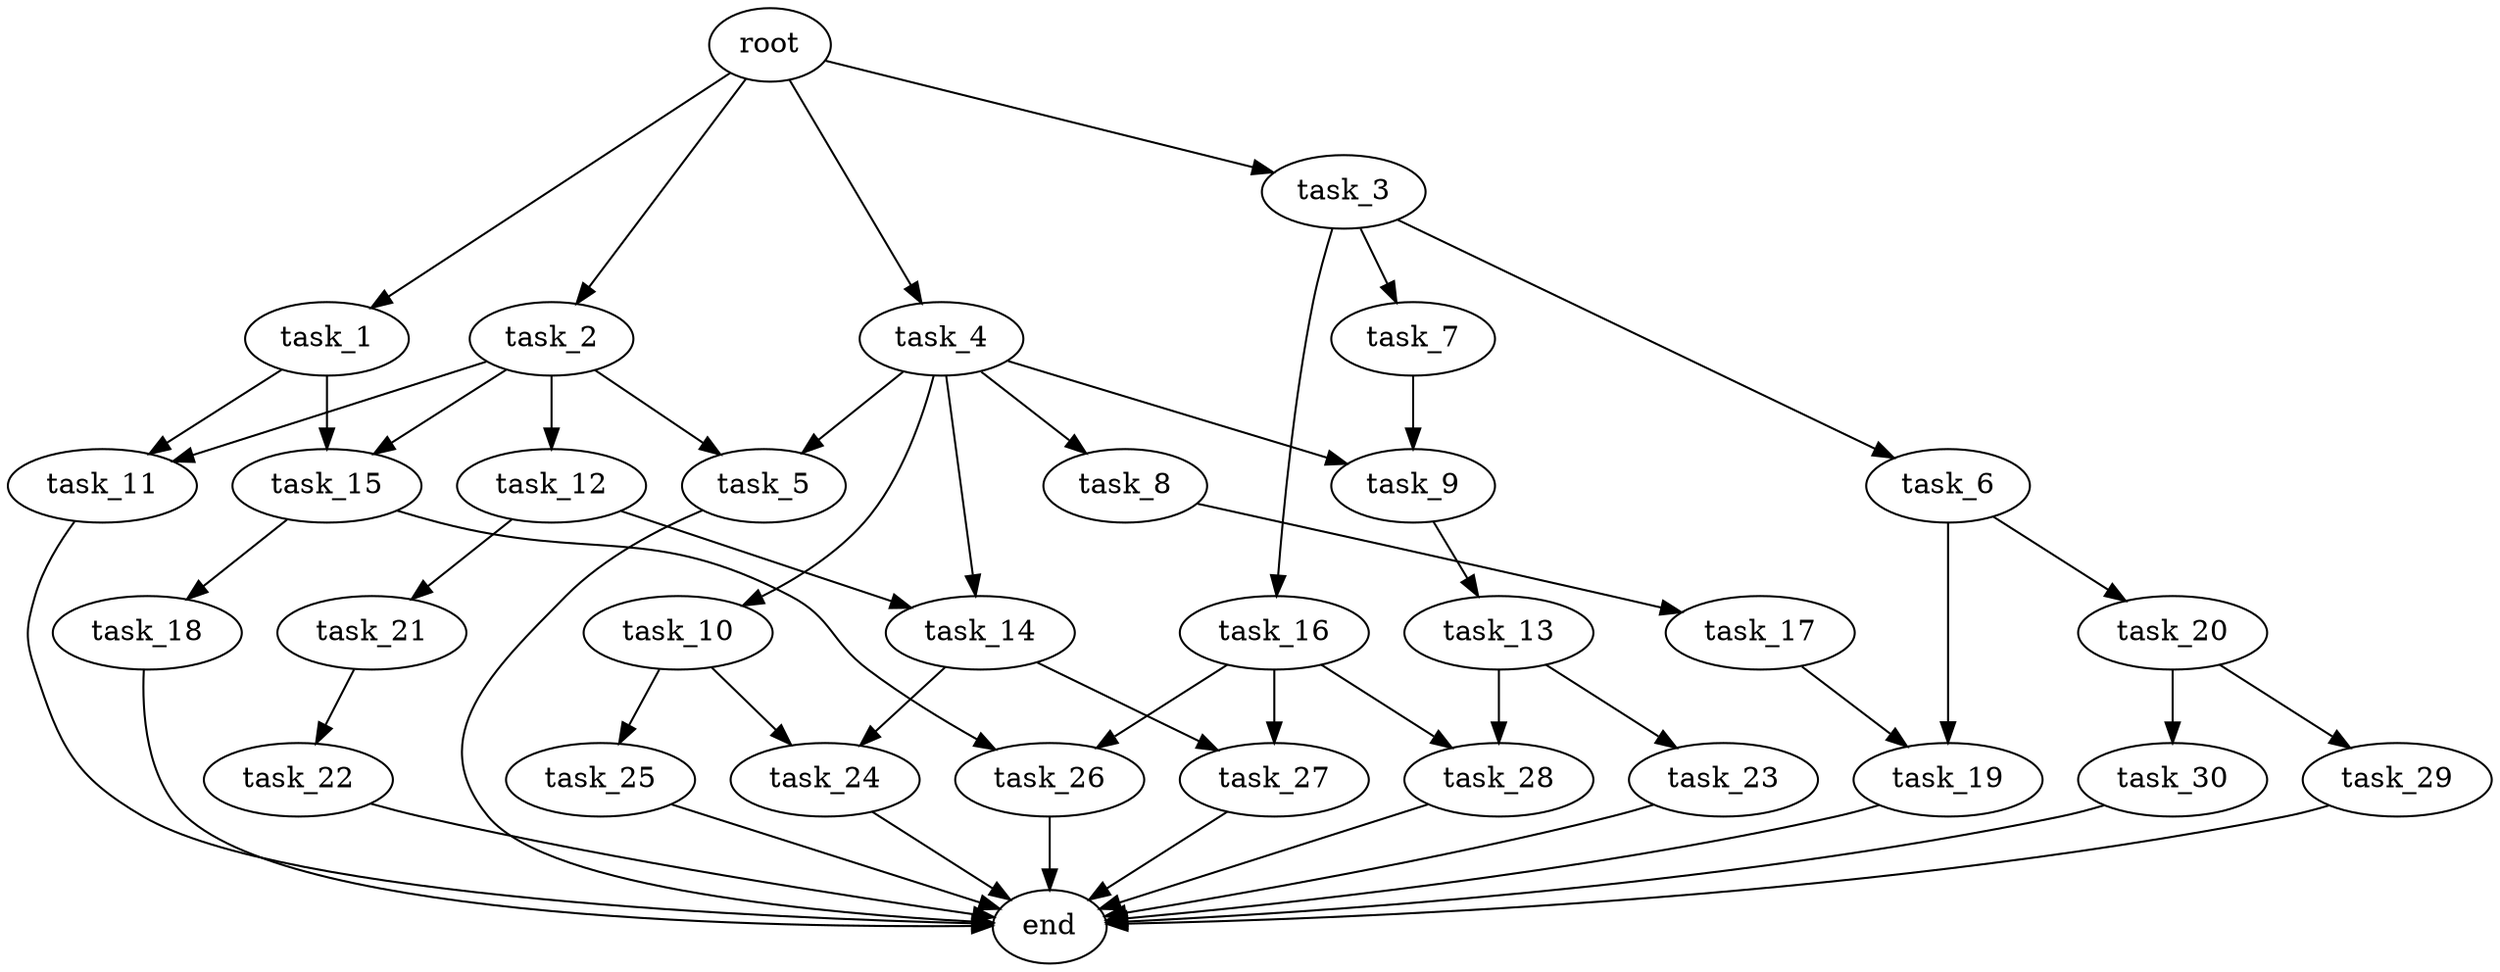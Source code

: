 digraph G {
  root [size="0.000000e+00"];
  task_1 [size="3.063450e+10"];
  task_2 [size="4.668945e+10"];
  task_3 [size="1.862421e+10"];
  task_4 [size="2.184779e+09"];
  task_5 [size="8.092404e+10"];
  task_6 [size="4.565000e+10"];
  task_7 [size="5.760076e+10"];
  task_8 [size="4.350250e+10"];
  task_9 [size="3.993935e+10"];
  task_10 [size="8.341130e+10"];
  task_11 [size="2.526495e+10"];
  task_12 [size="3.732775e+10"];
  task_13 [size="3.379445e+10"];
  task_14 [size="6.785880e+10"];
  task_15 [size="3.002433e+10"];
  task_16 [size="9.707686e+10"];
  task_17 [size="8.774450e+10"];
  task_18 [size="7.631967e+10"];
  task_19 [size="9.008754e+10"];
  task_20 [size="5.070101e+10"];
  task_21 [size="4.210439e+10"];
  task_22 [size="7.740950e+10"];
  task_23 [size="9.539865e+10"];
  task_24 [size="4.008101e+10"];
  task_25 [size="2.865232e+09"];
  task_26 [size="5.122531e+10"];
  task_27 [size="9.223614e+10"];
  task_28 [size="8.866066e+10"];
  task_29 [size="9.652391e+10"];
  task_30 [size="9.428520e+10"];
  end [size="0.000000e+00"];

  root -> task_1 [size="1.000000e-12"];
  root -> task_2 [size="1.000000e-12"];
  root -> task_3 [size="1.000000e-12"];
  root -> task_4 [size="1.000000e-12"];
  task_1 -> task_11 [size="1.263248e+08"];
  task_1 -> task_15 [size="1.501216e+08"];
  task_2 -> task_5 [size="4.046202e+08"];
  task_2 -> task_11 [size="1.263248e+08"];
  task_2 -> task_12 [size="3.732775e+08"];
  task_2 -> task_15 [size="1.501216e+08"];
  task_3 -> task_6 [size="4.565000e+08"];
  task_3 -> task_7 [size="5.760076e+08"];
  task_3 -> task_16 [size="9.707686e+08"];
  task_4 -> task_5 [size="4.046202e+08"];
  task_4 -> task_8 [size="4.350250e+08"];
  task_4 -> task_9 [size="1.996968e+08"];
  task_4 -> task_10 [size="8.341130e+08"];
  task_4 -> task_14 [size="3.392940e+08"];
  task_5 -> end [size="1.000000e-12"];
  task_6 -> task_19 [size="4.504377e+08"];
  task_6 -> task_20 [size="5.070101e+08"];
  task_7 -> task_9 [size="1.996968e+08"];
  task_8 -> task_17 [size="8.774450e+08"];
  task_9 -> task_13 [size="3.379445e+08"];
  task_10 -> task_24 [size="2.004050e+08"];
  task_10 -> task_25 [size="2.865232e+07"];
  task_11 -> end [size="1.000000e-12"];
  task_12 -> task_14 [size="3.392940e+08"];
  task_12 -> task_21 [size="4.210439e+08"];
  task_13 -> task_23 [size="9.539865e+08"];
  task_13 -> task_28 [size="4.433033e+08"];
  task_14 -> task_24 [size="2.004050e+08"];
  task_14 -> task_27 [size="4.611807e+08"];
  task_15 -> task_18 [size="7.631967e+08"];
  task_15 -> task_26 [size="2.561266e+08"];
  task_16 -> task_26 [size="2.561266e+08"];
  task_16 -> task_27 [size="4.611807e+08"];
  task_16 -> task_28 [size="4.433033e+08"];
  task_17 -> task_19 [size="4.504377e+08"];
  task_18 -> end [size="1.000000e-12"];
  task_19 -> end [size="1.000000e-12"];
  task_20 -> task_29 [size="9.652391e+08"];
  task_20 -> task_30 [size="9.428520e+08"];
  task_21 -> task_22 [size="7.740950e+08"];
  task_22 -> end [size="1.000000e-12"];
  task_23 -> end [size="1.000000e-12"];
  task_24 -> end [size="1.000000e-12"];
  task_25 -> end [size="1.000000e-12"];
  task_26 -> end [size="1.000000e-12"];
  task_27 -> end [size="1.000000e-12"];
  task_28 -> end [size="1.000000e-12"];
  task_29 -> end [size="1.000000e-12"];
  task_30 -> end [size="1.000000e-12"];
}
